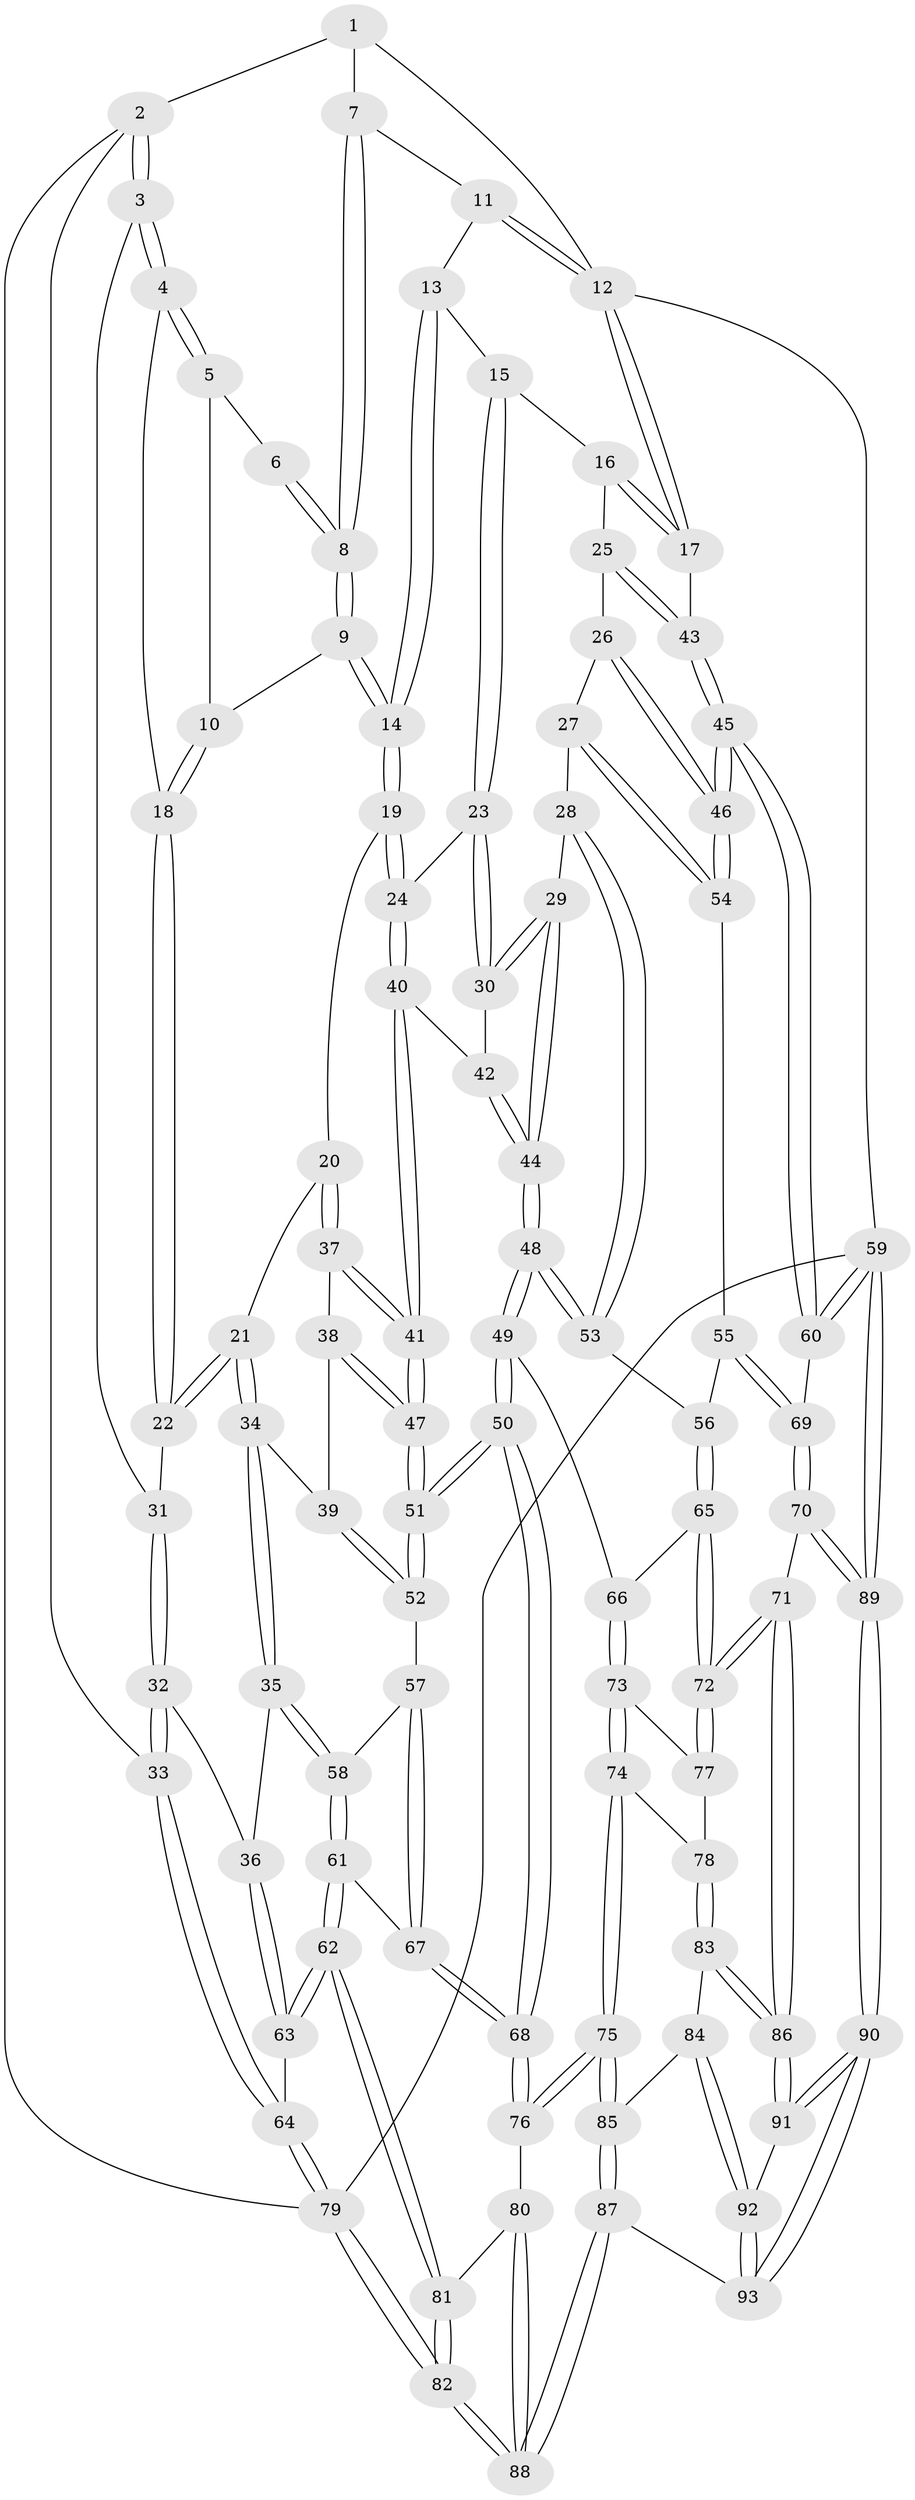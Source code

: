 // Generated by graph-tools (version 1.1) at 2025/03/03/09/25 03:03:18]
// undirected, 93 vertices, 229 edges
graph export_dot {
graph [start="1"]
  node [color=gray90,style=filled];
  1 [pos="+0.22139814298878918+0"];
  2 [pos="+0+0.16861099139844532"];
  3 [pos="+0+0.17368085321683657"];
  4 [pos="+0.04526597642301195+0.16670013401236375"];
  5 [pos="+0.2053319894199454+0"];
  6 [pos="+0.2121914140771148+0"];
  7 [pos="+0.5753897278192743+0"];
  8 [pos="+0.43342590871523645+0.10579700047999538"];
  9 [pos="+0.40889961566062355+0.1631302232988941"];
  10 [pos="+0.3188635121296783+0.1499767625646687"];
  11 [pos="+0.6800390064309574+0"];
  12 [pos="+1+0"];
  13 [pos="+0.7061060609697033+0"];
  14 [pos="+0.47871341541662454+0.27872206176707054"];
  15 [pos="+0.7787513377637904+0.1817675317208058"];
  16 [pos="+0.7979567534798352+0.18977120017731847"];
  17 [pos="+1+0"];
  18 [pos="+0.18259220517559951+0.23658380315108243"];
  19 [pos="+0.47922607474102924+0.2801717859269259"];
  20 [pos="+0.4727346736874142+0.28566133588639725"];
  21 [pos="+0.21103787713049094+0.31603756874433103"];
  22 [pos="+0.19818791604816813+0.29627141963914966"];
  23 [pos="+0.6176713057125801+0.32504284881606027"];
  24 [pos="+0.5150958155718042+0.29878280117285866"];
  25 [pos="+0.9459842695534437+0.33162715576896373"];
  26 [pos="+0.8860051759294673+0.4053066215460409"];
  27 [pos="+0.8320561228156566+0.46208772629871975"];
  28 [pos="+0.8053328629336983+0.46523194446756044"];
  29 [pos="+0.6495765362095572+0.3823698797152509"];
  30 [pos="+0.6270856855608306+0.34572122526740284"];
  31 [pos="+0.09167330261208047+0.36937319243143707"];
  32 [pos="+0.03083617163339786+0.5130712996805606"];
  33 [pos="+0+0.5519298084973894"];
  34 [pos="+0.24696910659987598+0.4595622380055093"];
  35 [pos="+0.2000781321242077+0.5140060103845295"];
  36 [pos="+0.16545294649223818+0.5201558050826203"];
  37 [pos="+0.38480408981345243+0.3969724142134684"];
  38 [pos="+0.3344482072299139+0.43588580701784246"];
  39 [pos="+0.2762671348217175+0.4559596997366737"];
  40 [pos="+0.49148804817229674+0.4956626731058726"];
  41 [pos="+0.4791674326556741+0.516272621067305"];
  42 [pos="+0.5425108204027667+0.48280783167038616"];
  43 [pos="+1+0.33039178796672564"];
  44 [pos="+0.6193446493674102+0.5548970105327993"];
  45 [pos="+1+0.6330242069553459"];
  46 [pos="+1+0.6132183078443455"];
  47 [pos="+0.46812405998799367+0.57515048269181"];
  48 [pos="+0.6191936523075972+0.5894904900335726"];
  49 [pos="+0.6018616687792281+0.6276828610103534"];
  50 [pos="+0.483385374247742+0.637775755789993"];
  51 [pos="+0.475094677188057+0.6281496278706258"];
  52 [pos="+0.4262301340298022+0.6170804495111033"];
  53 [pos="+0.761563151410165+0.5273472254246211"];
  54 [pos="+0.9057946093451467+0.6081602243145853"];
  55 [pos="+0.8792343215193981+0.6359859187776337"];
  56 [pos="+0.7745121250526646+0.6357147175399193"];
  57 [pos="+0.2859040726238739+0.6211606594011921"];
  58 [pos="+0.22366100972013517+0.5517881247363505"];
  59 [pos="+1+1"];
  60 [pos="+1+0.6889326379785435"];
  61 [pos="+0.18287369958442368+0.7559380593627263"];
  62 [pos="+0.15435568164785143+0.7770124830836761"];
  63 [pos="+0.13829688584438227+0.7577056888063005"];
  64 [pos="+0+0.5686586082054701"];
  65 [pos="+0.7072027381454431+0.6842795268353423"];
  66 [pos="+0.6371456064933165+0.6628745148258411"];
  67 [pos="+0.27880516910171915+0.7124618324119185"];
  68 [pos="+0.42254064218847665+0.8043147917287592"];
  69 [pos="+0.8550925728942578+0.8068762120726"];
  70 [pos="+0.8297069197215834+0.836835145692319"];
  71 [pos="+0.8111849271783964+0.8353161736329605"];
  72 [pos="+0.8005854268599213+0.8221324462894655"];
  73 [pos="+0.623294216175825+0.750600604890151"];
  74 [pos="+0.6018385717829571+0.8128135564506682"];
  75 [pos="+0.46028096477024083+0.8398545865888061"];
  76 [pos="+0.42256111522440437+0.8045390421949715"];
  77 [pos="+0.6729356290004024+0.7866099237815763"];
  78 [pos="+0.6344384161982262+0.8425364031451672"];
  79 [pos="+0+1"];
  80 [pos="+0.39982054874125716+0.8200462510106283"];
  81 [pos="+0.15298331927564568+0.8934733806411138"];
  82 [pos="+0+1"];
  83 [pos="+0.6831393643398332+0.8931477448060935"];
  84 [pos="+0.5340518164439022+0.9093912980518093"];
  85 [pos="+0.47168023665834946+0.871214649787449"];
  86 [pos="+0.7001123878831864+0.9029698733839173"];
  87 [pos="+0.4132364572668866+1"];
  88 [pos="+0.19222038887189916+1"];
  89 [pos="+1+1"];
  90 [pos="+0.6949527064580692+1"];
  91 [pos="+0.6805769535194588+0.9787923302909036"];
  92 [pos="+0.5630208477946067+0.9534702530430836"];
  93 [pos="+0.4744173180839+1"];
  1 -- 2;
  1 -- 7;
  1 -- 12;
  2 -- 3;
  2 -- 3;
  2 -- 33;
  2 -- 79;
  3 -- 4;
  3 -- 4;
  3 -- 31;
  4 -- 5;
  4 -- 5;
  4 -- 18;
  5 -- 6;
  5 -- 10;
  6 -- 8;
  6 -- 8;
  7 -- 8;
  7 -- 8;
  7 -- 11;
  8 -- 9;
  8 -- 9;
  9 -- 10;
  9 -- 14;
  9 -- 14;
  10 -- 18;
  10 -- 18;
  11 -- 12;
  11 -- 12;
  11 -- 13;
  12 -- 17;
  12 -- 17;
  12 -- 59;
  13 -- 14;
  13 -- 14;
  13 -- 15;
  14 -- 19;
  14 -- 19;
  15 -- 16;
  15 -- 23;
  15 -- 23;
  16 -- 17;
  16 -- 17;
  16 -- 25;
  17 -- 43;
  18 -- 22;
  18 -- 22;
  19 -- 20;
  19 -- 24;
  19 -- 24;
  20 -- 21;
  20 -- 37;
  20 -- 37;
  21 -- 22;
  21 -- 22;
  21 -- 34;
  21 -- 34;
  22 -- 31;
  23 -- 24;
  23 -- 30;
  23 -- 30;
  24 -- 40;
  24 -- 40;
  25 -- 26;
  25 -- 43;
  25 -- 43;
  26 -- 27;
  26 -- 46;
  26 -- 46;
  27 -- 28;
  27 -- 54;
  27 -- 54;
  28 -- 29;
  28 -- 53;
  28 -- 53;
  29 -- 30;
  29 -- 30;
  29 -- 44;
  29 -- 44;
  30 -- 42;
  31 -- 32;
  31 -- 32;
  32 -- 33;
  32 -- 33;
  32 -- 36;
  33 -- 64;
  33 -- 64;
  34 -- 35;
  34 -- 35;
  34 -- 39;
  35 -- 36;
  35 -- 58;
  35 -- 58;
  36 -- 63;
  36 -- 63;
  37 -- 38;
  37 -- 41;
  37 -- 41;
  38 -- 39;
  38 -- 47;
  38 -- 47;
  39 -- 52;
  39 -- 52;
  40 -- 41;
  40 -- 41;
  40 -- 42;
  41 -- 47;
  41 -- 47;
  42 -- 44;
  42 -- 44;
  43 -- 45;
  43 -- 45;
  44 -- 48;
  44 -- 48;
  45 -- 46;
  45 -- 46;
  45 -- 60;
  45 -- 60;
  46 -- 54;
  46 -- 54;
  47 -- 51;
  47 -- 51;
  48 -- 49;
  48 -- 49;
  48 -- 53;
  48 -- 53;
  49 -- 50;
  49 -- 50;
  49 -- 66;
  50 -- 51;
  50 -- 51;
  50 -- 68;
  50 -- 68;
  51 -- 52;
  51 -- 52;
  52 -- 57;
  53 -- 56;
  54 -- 55;
  55 -- 56;
  55 -- 69;
  55 -- 69;
  56 -- 65;
  56 -- 65;
  57 -- 58;
  57 -- 67;
  57 -- 67;
  58 -- 61;
  58 -- 61;
  59 -- 60;
  59 -- 60;
  59 -- 89;
  59 -- 89;
  59 -- 79;
  60 -- 69;
  61 -- 62;
  61 -- 62;
  61 -- 67;
  62 -- 63;
  62 -- 63;
  62 -- 81;
  62 -- 81;
  63 -- 64;
  64 -- 79;
  64 -- 79;
  65 -- 66;
  65 -- 72;
  65 -- 72;
  66 -- 73;
  66 -- 73;
  67 -- 68;
  67 -- 68;
  68 -- 76;
  68 -- 76;
  69 -- 70;
  69 -- 70;
  70 -- 71;
  70 -- 89;
  70 -- 89;
  71 -- 72;
  71 -- 72;
  71 -- 86;
  71 -- 86;
  72 -- 77;
  72 -- 77;
  73 -- 74;
  73 -- 74;
  73 -- 77;
  74 -- 75;
  74 -- 75;
  74 -- 78;
  75 -- 76;
  75 -- 76;
  75 -- 85;
  75 -- 85;
  76 -- 80;
  77 -- 78;
  78 -- 83;
  78 -- 83;
  79 -- 82;
  79 -- 82;
  80 -- 81;
  80 -- 88;
  80 -- 88;
  81 -- 82;
  81 -- 82;
  82 -- 88;
  82 -- 88;
  83 -- 84;
  83 -- 86;
  83 -- 86;
  84 -- 85;
  84 -- 92;
  84 -- 92;
  85 -- 87;
  85 -- 87;
  86 -- 91;
  86 -- 91;
  87 -- 88;
  87 -- 88;
  87 -- 93;
  89 -- 90;
  89 -- 90;
  90 -- 91;
  90 -- 91;
  90 -- 93;
  90 -- 93;
  91 -- 92;
  92 -- 93;
  92 -- 93;
}
